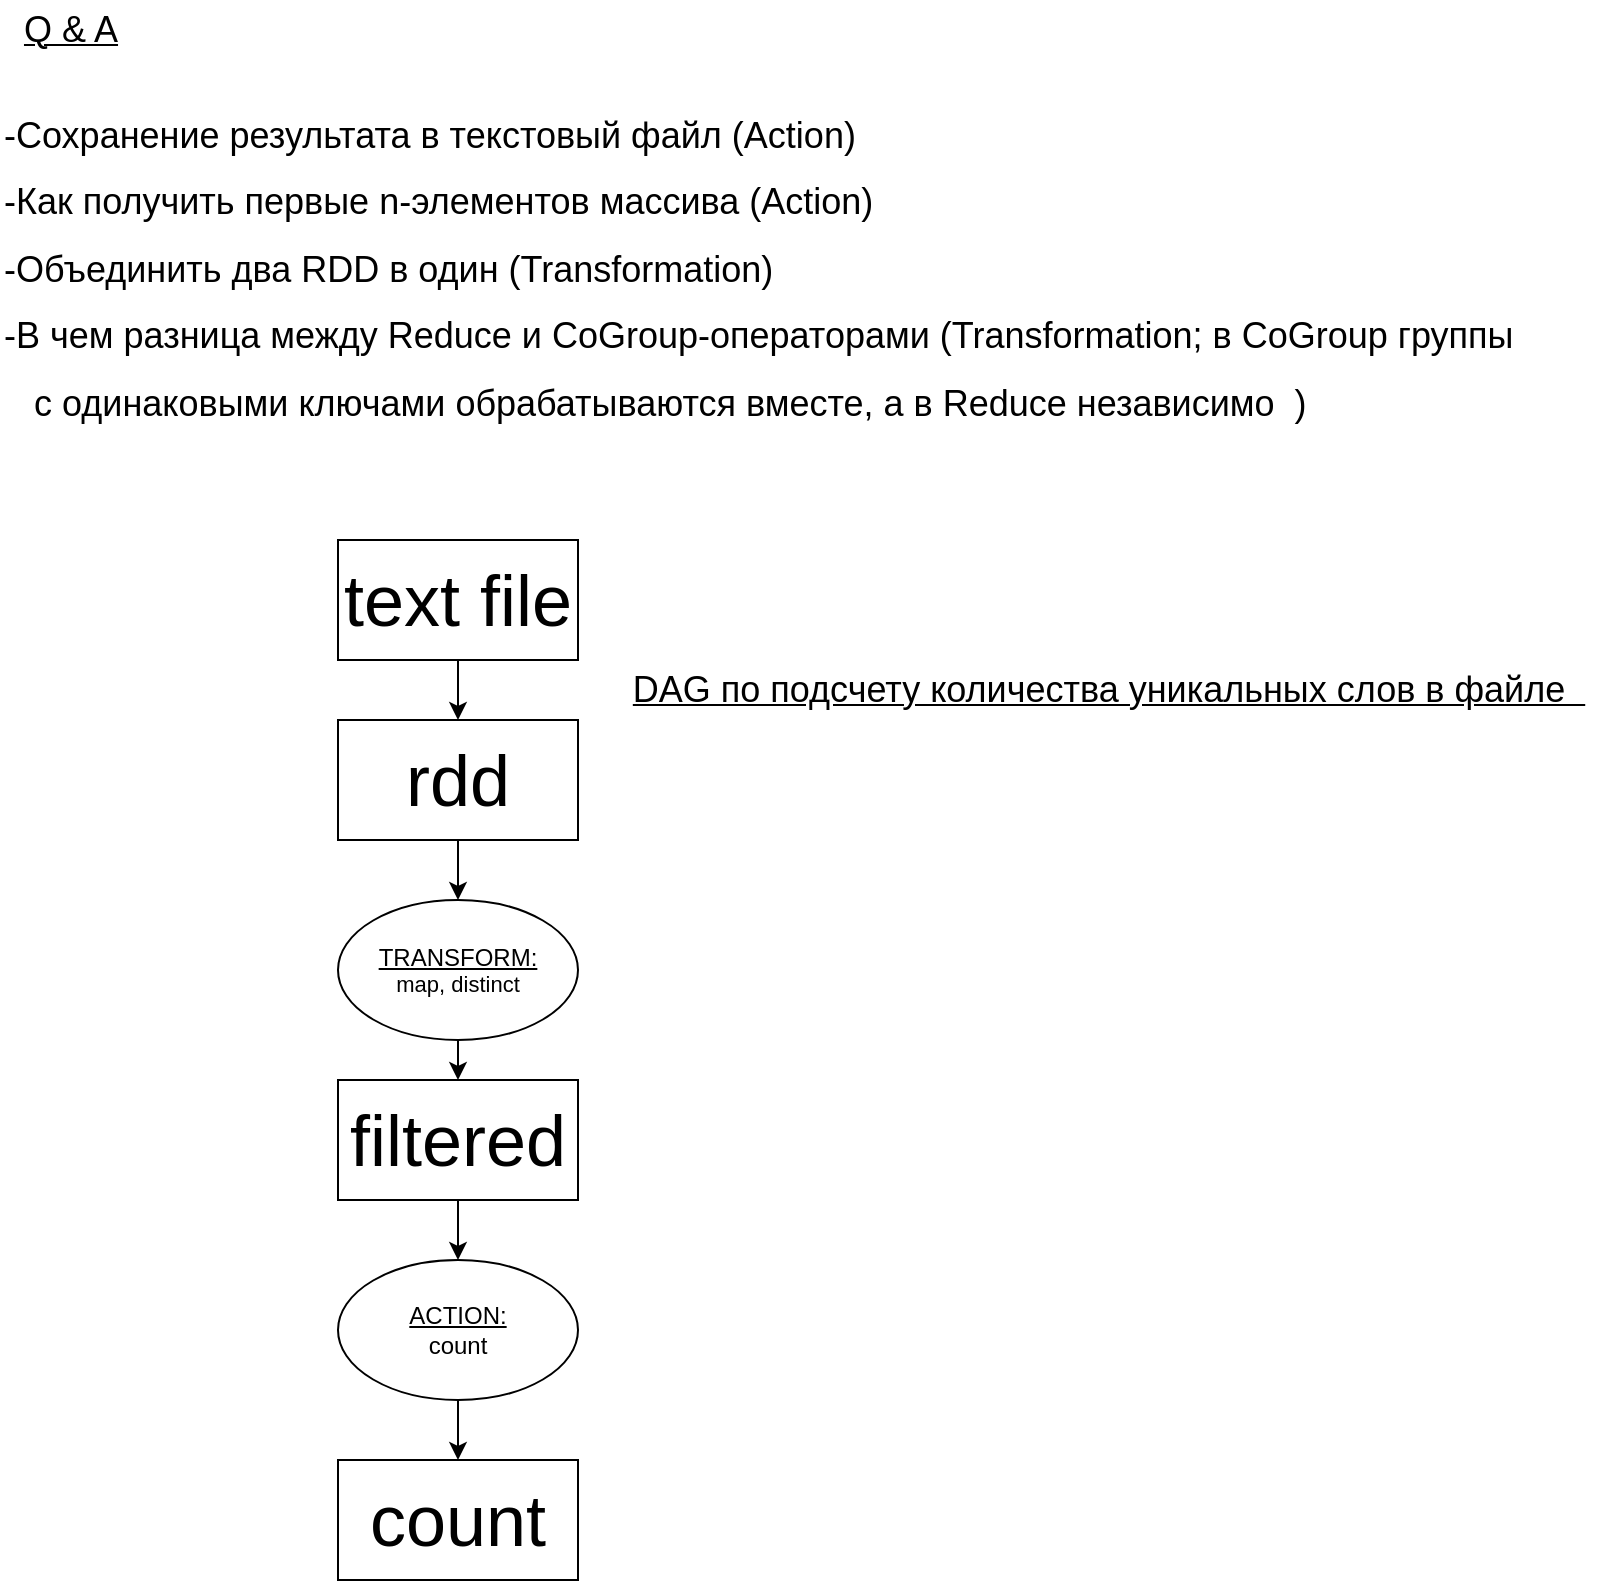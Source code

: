 <mxfile version="20.1.1" type="device"><diagram id="3g2yZF-BaT-x-9VpZKxv" name="Page-1"><mxGraphModel dx="1773" dy="645" grid="1" gridSize="10" guides="1" tooltips="1" connect="1" arrows="1" fold="1" page="1" pageScale="1" pageWidth="827" pageHeight="1169" math="0" shadow="0"><root><mxCell id="0"/><mxCell id="1" parent="0"/><mxCell id="SZ33NxyrqFTCSip86ZWg-2" value="&lt;pre&gt;&lt;span style=&quot;font-family: Golos, Arial, sans-serif; font-size: 18px; background-color: rgb(255, 255, 255);&quot;&gt;-Сохранение результата в текстовый файл (Action)&lt;/span&gt;&lt;/pre&gt;&lt;pre&gt;&lt;span style=&quot;font-family: Golos, Arial, sans-serif; font-size: 18px; background-color: rgb(255, 255, 255);&quot;&gt;-Как получить первые n-элементов массива (Action)&lt;/span&gt;&lt;/pre&gt;&lt;pre&gt;&lt;span style=&quot;font-family: Golos, Arial, sans-serif; font-size: 18px; background-color: rgb(255, 255, 255);&quot;&gt;-Объединить два RDD в один (Transformation)&lt;/span&gt;&lt;/pre&gt;&lt;pre&gt;&lt;span style=&quot;font-family: Golos, Arial, sans-serif; font-size: 18px; background-color: rgb(255, 255, 255);&quot;&gt;-В чем разница между Reduce и CoGroup-операторами (&lt;/span&gt;&lt;span style=&quot;font-family: Golos, Arial, sans-serif; font-size: 18px; background-color: rgb(255, 255, 255);&quot;&gt;Transformation; в CoGroup группы &amp;nbsp;&lt;/span&gt;&lt;/pre&gt;&lt;pre&gt;&lt;span style=&quot;background-color: rgb(255, 255, 255);&quot;&gt;&lt;font face=&quot;Golos, Arial, sans-serif&quot;&gt;&lt;span style=&quot;font-size: 18px;&quot;&gt;&lt;span style=&quot;white-space: pre;&quot;&gt; &lt;span style=&quot;white-space: pre;&quot;&gt; &lt;span style=&quot;white-space: pre;&quot;&gt; &lt;/span&gt;&lt;/span&gt;&lt;/span&gt;с одинаковыми ключами обрабатываются вместе, а в Reduce независимо  )&lt;/span&gt;&lt;/font&gt;&lt;/span&gt;&lt;br&gt;&lt;/pre&gt;" style="text;html=1;align=left;verticalAlign=middle;resizable=0;points=[];autosize=1;strokeColor=none;fillColor=none;" parent="1" vertex="1"><mxGeometry x="-809" y="70" width="790" height="190" as="geometry"/></mxCell><mxCell id="SZ33NxyrqFTCSip86ZWg-11" value="" style="edgeStyle=orthogonalEdgeStyle;rounded=0;orthogonalLoop=1;jettySize=auto;html=1;fontSize=36;" parent="1" source="SZ33NxyrqFTCSip86ZWg-6" target="SZ33NxyrqFTCSip86ZWg-10" edge="1"><mxGeometry relative="1" as="geometry"/></mxCell><mxCell id="SZ33NxyrqFTCSip86ZWg-6" value="text file" style="rounded=0;whiteSpace=wrap;html=1;fontSize=36;" parent="1" vertex="1"><mxGeometry x="-640" y="300" width="120" height="60" as="geometry"/></mxCell><mxCell id="SZ33NxyrqFTCSip86ZWg-13" value="" style="edgeStyle=orthogonalEdgeStyle;rounded=0;orthogonalLoop=1;jettySize=auto;html=1;fontSize=36;entryX=0.5;entryY=0;entryDx=0;entryDy=0;" parent="1" source="SZ33NxyrqFTCSip86ZWg-10" target="SZ33NxyrqFTCSip86ZWg-19" edge="1"><mxGeometry relative="1" as="geometry"><mxPoint x="-580" y="584.5" as="targetPoint"/></mxGeometry></mxCell><mxCell id="SZ33NxyrqFTCSip86ZWg-10" value="rdd" style="rounded=0;whiteSpace=wrap;html=1;fontSize=36;" parent="1" vertex="1"><mxGeometry x="-640" y="390" width="120" height="60" as="geometry"/></mxCell><mxCell id="SZ33NxyrqFTCSip86ZWg-18" value="" style="edgeStyle=orthogonalEdgeStyle;rounded=0;orthogonalLoop=1;jettySize=auto;html=1;fontSize=11;exitX=0.5;exitY=1;exitDx=0;exitDy=0;entryX=0.5;entryY=0;entryDx=0;entryDy=0;" parent="1" source="SZ33NxyrqFTCSip86ZWg-19" target="SZ33NxyrqFTCSip86ZWg-15" edge="1"><mxGeometry relative="1" as="geometry"/></mxCell><mxCell id="SZ33NxyrqFTCSip86ZWg-27" value="" style="edgeStyle=orthogonalEdgeStyle;rounded=0;orthogonalLoop=1;jettySize=auto;html=1;fontSize=11;" parent="1" source="SZ33NxyrqFTCSip86ZWg-15" target="SZ33NxyrqFTCSip86ZWg-26" edge="1"><mxGeometry relative="1" as="geometry"/></mxCell><mxCell id="SZ33NxyrqFTCSip86ZWg-15" value="filtered" style="rounded=0;whiteSpace=wrap;html=1;fontSize=36;" parent="1" vertex="1"><mxGeometry x="-640" y="570" width="120" height="60" as="geometry"/></mxCell><mxCell id="SZ33NxyrqFTCSip86ZWg-17" value="count" style="rounded=0;whiteSpace=wrap;html=1;fontSize=36;" parent="1" vertex="1"><mxGeometry x="-640" y="760" width="120" height="60" as="geometry"/></mxCell><mxCell id="SZ33NxyrqFTCSip86ZWg-19" value="&lt;u style=&quot;font-size: 12px;&quot;&gt;TRANSFORM:&lt;br&gt;&lt;/u&gt;map, distinct" style="ellipse;whiteSpace=wrap;html=1;fontSize=11;" parent="1" vertex="1"><mxGeometry x="-640" y="480" width="120" height="70" as="geometry"/></mxCell><mxCell id="SZ33NxyrqFTCSip86ZWg-28" value="" style="edgeStyle=orthogonalEdgeStyle;rounded=0;orthogonalLoop=1;jettySize=auto;html=1;fontSize=11;" parent="1" source="SZ33NxyrqFTCSip86ZWg-26" target="SZ33NxyrqFTCSip86ZWg-17" edge="1"><mxGeometry relative="1" as="geometry"/></mxCell><mxCell id="SZ33NxyrqFTCSip86ZWg-26" value="&lt;font style=&quot;font-size: 12px;&quot;&gt;&lt;u&gt;ACTION:&lt;/u&gt;&lt;br&gt;count&lt;br&gt;&lt;/font&gt;" style="ellipse;whiteSpace=wrap;html=1;fontSize=11;" parent="1" vertex="1"><mxGeometry x="-640" y="660" width="120" height="70" as="geometry"/></mxCell><mxCell id="SZ33NxyrqFTCSip86ZWg-29" value="&lt;u&gt;&lt;font style=&quot;font-size: 18px;&quot;&gt;Q &amp;amp; A&lt;/font&gt;&lt;/u&gt;" style="text;html=1;align=center;verticalAlign=middle;resizable=0;points=[];autosize=1;strokeColor=none;fillColor=none;fontSize=12;" parent="1" vertex="1"><mxGeometry x="-809" y="30" width="70" height="30" as="geometry"/></mxCell><mxCell id="SZ33NxyrqFTCSip86ZWg-30" value="&lt;u&gt;DAG по подсчету количества уникальных слов в файле &amp;nbsp;&lt;/u&gt;" style="text;html=1;align=center;verticalAlign=middle;resizable=0;points=[];autosize=1;strokeColor=none;fillColor=none;fontSize=18;" parent="1" vertex="1"><mxGeometry x="-510" y="360" width="510" height="30" as="geometry"/></mxCell></root></mxGraphModel></diagram></mxfile>